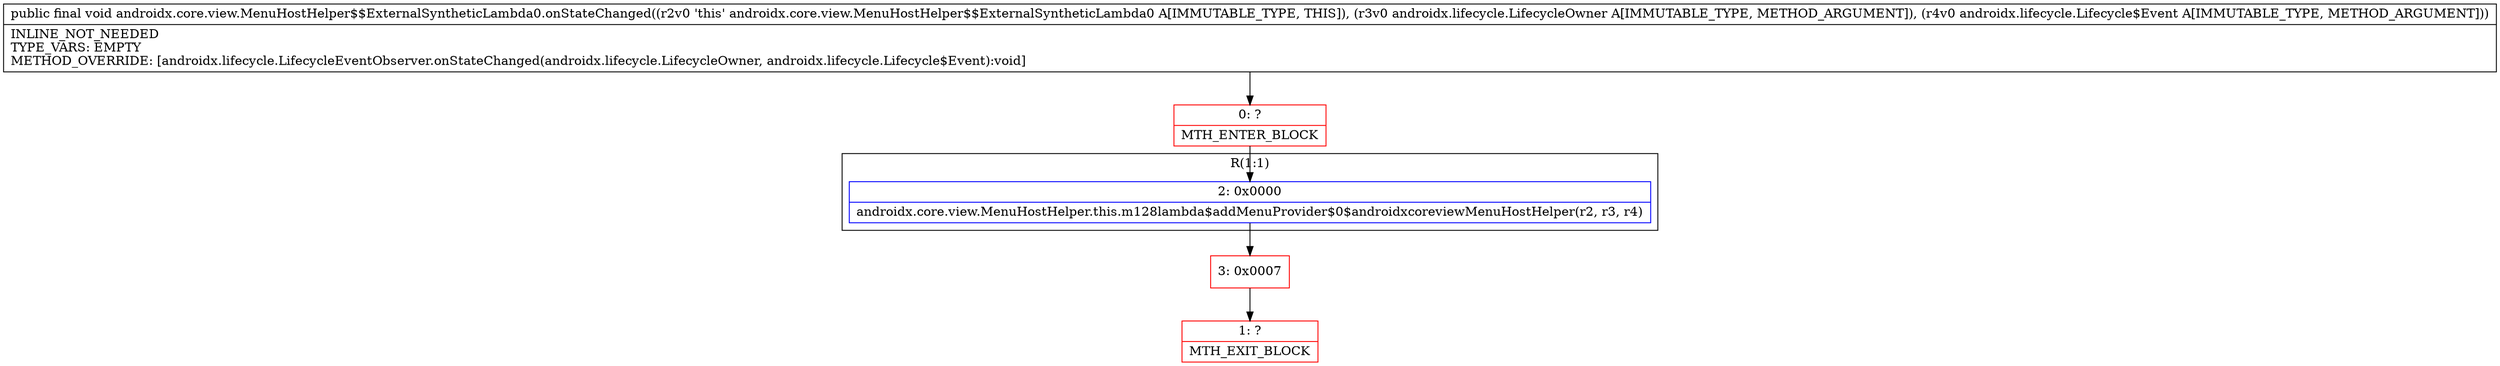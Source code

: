 digraph "CFG forandroidx.core.view.MenuHostHelper$$ExternalSyntheticLambda0.onStateChanged(Landroidx\/lifecycle\/LifecycleOwner;Landroidx\/lifecycle\/Lifecycle$Event;)V" {
subgraph cluster_Region_1489120814 {
label = "R(1:1)";
node [shape=record,color=blue];
Node_2 [shape=record,label="{2\:\ 0x0000|androidx.core.view.MenuHostHelper.this.m128lambda$addMenuProvider$0$androidxcoreviewMenuHostHelper(r2, r3, r4)\l}"];
}
Node_0 [shape=record,color=red,label="{0\:\ ?|MTH_ENTER_BLOCK\l}"];
Node_3 [shape=record,color=red,label="{3\:\ 0x0007}"];
Node_1 [shape=record,color=red,label="{1\:\ ?|MTH_EXIT_BLOCK\l}"];
MethodNode[shape=record,label="{public final void androidx.core.view.MenuHostHelper$$ExternalSyntheticLambda0.onStateChanged((r2v0 'this' androidx.core.view.MenuHostHelper$$ExternalSyntheticLambda0 A[IMMUTABLE_TYPE, THIS]), (r3v0 androidx.lifecycle.LifecycleOwner A[IMMUTABLE_TYPE, METHOD_ARGUMENT]), (r4v0 androidx.lifecycle.Lifecycle$Event A[IMMUTABLE_TYPE, METHOD_ARGUMENT]))  | INLINE_NOT_NEEDED\lTYPE_VARS: EMPTY\lMETHOD_OVERRIDE: [androidx.lifecycle.LifecycleEventObserver.onStateChanged(androidx.lifecycle.LifecycleOwner, androidx.lifecycle.Lifecycle$Event):void]\l}"];
MethodNode -> Node_0;Node_2 -> Node_3;
Node_0 -> Node_2;
Node_3 -> Node_1;
}

